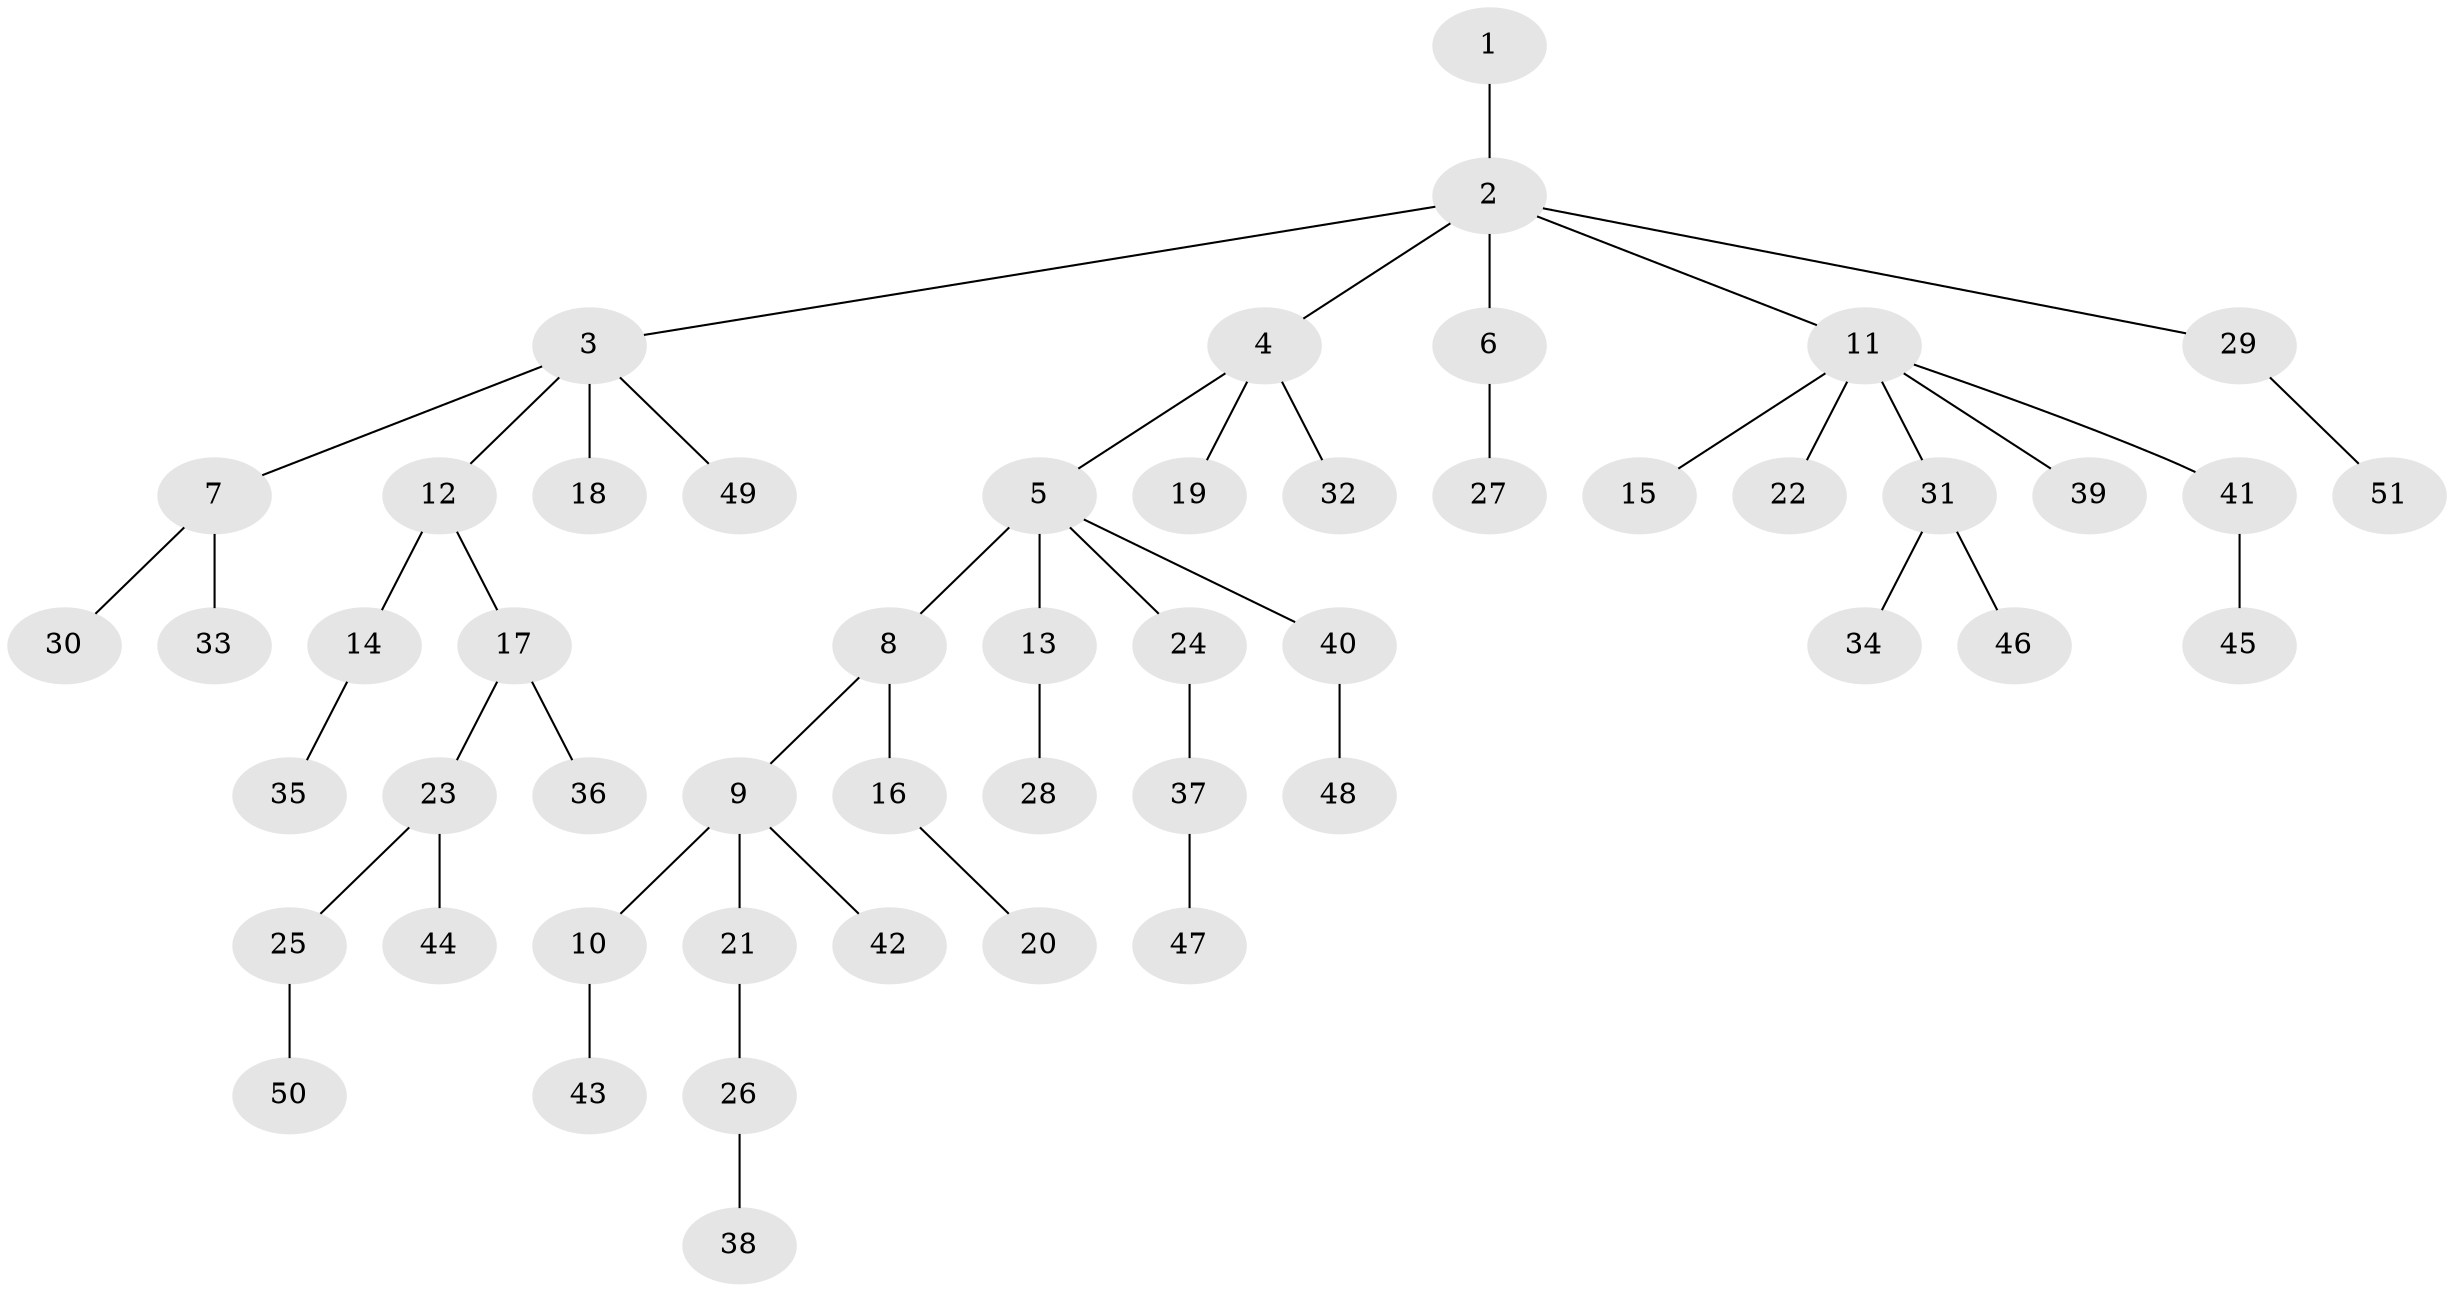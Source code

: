 // Generated by graph-tools (version 1.1) at 2025/26/03/09/25 03:26:28]
// undirected, 51 vertices, 50 edges
graph export_dot {
graph [start="1"]
  node [color=gray90,style=filled];
  1;
  2;
  3;
  4;
  5;
  6;
  7;
  8;
  9;
  10;
  11;
  12;
  13;
  14;
  15;
  16;
  17;
  18;
  19;
  20;
  21;
  22;
  23;
  24;
  25;
  26;
  27;
  28;
  29;
  30;
  31;
  32;
  33;
  34;
  35;
  36;
  37;
  38;
  39;
  40;
  41;
  42;
  43;
  44;
  45;
  46;
  47;
  48;
  49;
  50;
  51;
  1 -- 2;
  2 -- 3;
  2 -- 4;
  2 -- 6;
  2 -- 11;
  2 -- 29;
  3 -- 7;
  3 -- 12;
  3 -- 18;
  3 -- 49;
  4 -- 5;
  4 -- 19;
  4 -- 32;
  5 -- 8;
  5 -- 13;
  5 -- 24;
  5 -- 40;
  6 -- 27;
  7 -- 30;
  7 -- 33;
  8 -- 9;
  8 -- 16;
  9 -- 10;
  9 -- 21;
  9 -- 42;
  10 -- 43;
  11 -- 15;
  11 -- 22;
  11 -- 31;
  11 -- 39;
  11 -- 41;
  12 -- 14;
  12 -- 17;
  13 -- 28;
  14 -- 35;
  16 -- 20;
  17 -- 23;
  17 -- 36;
  21 -- 26;
  23 -- 25;
  23 -- 44;
  24 -- 37;
  25 -- 50;
  26 -- 38;
  29 -- 51;
  31 -- 34;
  31 -- 46;
  37 -- 47;
  40 -- 48;
  41 -- 45;
}
